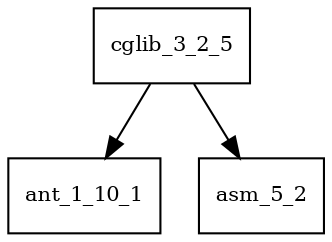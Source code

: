 digraph cglib_3_2_5_dependencies {
  node [shape = box, fontsize=10.0];
  cglib_3_2_5 -> ant_1_10_1;
  cglib_3_2_5 -> asm_5_2;
}
